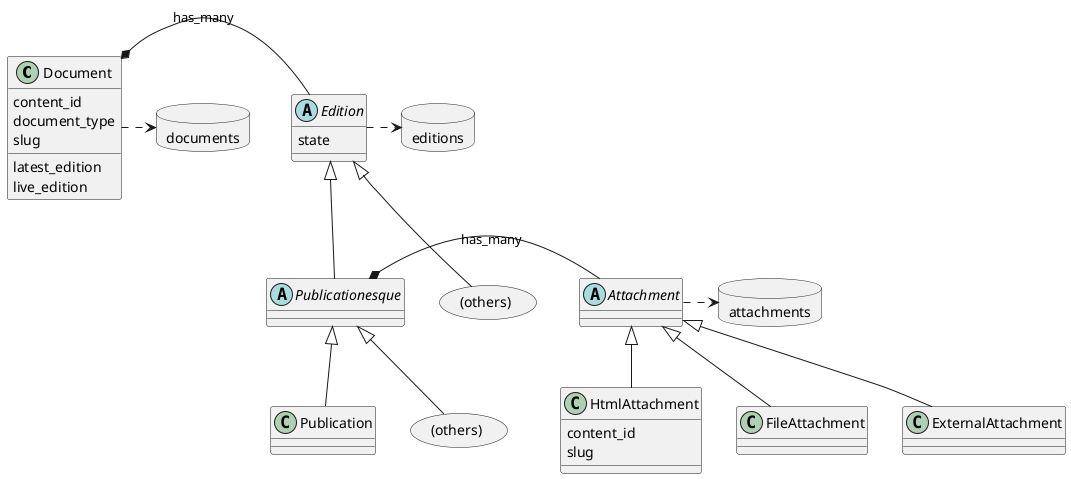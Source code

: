 @startuml edition_model
allowmixing
hide empty description

class Document
database documents
Document .> documents

together {
    abstract Edition {
        state
    }
    database editions
    Edition .> editions
    rectangle "(others)" as othereds
    Edition <|-- othereds
    Edition <|-- Publicationesque
    abstract Publicationesque
    Publicationesque <|-- Publication
    rectangle "(others)" as otherpubs
    Publicationesque <|-- otherpubs
}

together {
    abstract Attachment 
    class HtmlAttachment {
      content_id
      slug
    }
    database attachments
    Attachment .> attachments
    Attachment <|-- HtmlAttachment
    Attachment <|-- FileAttachment
    Attachment <|-- ExternalAttachment
}

Document *-r- Edition : "has_many"

Publicationesque *-r- Attachment: "has_many"


class Document {
    content_id
    document_type
    slug
    {method} latest_edition
    {method} live_edition
}

@enduml